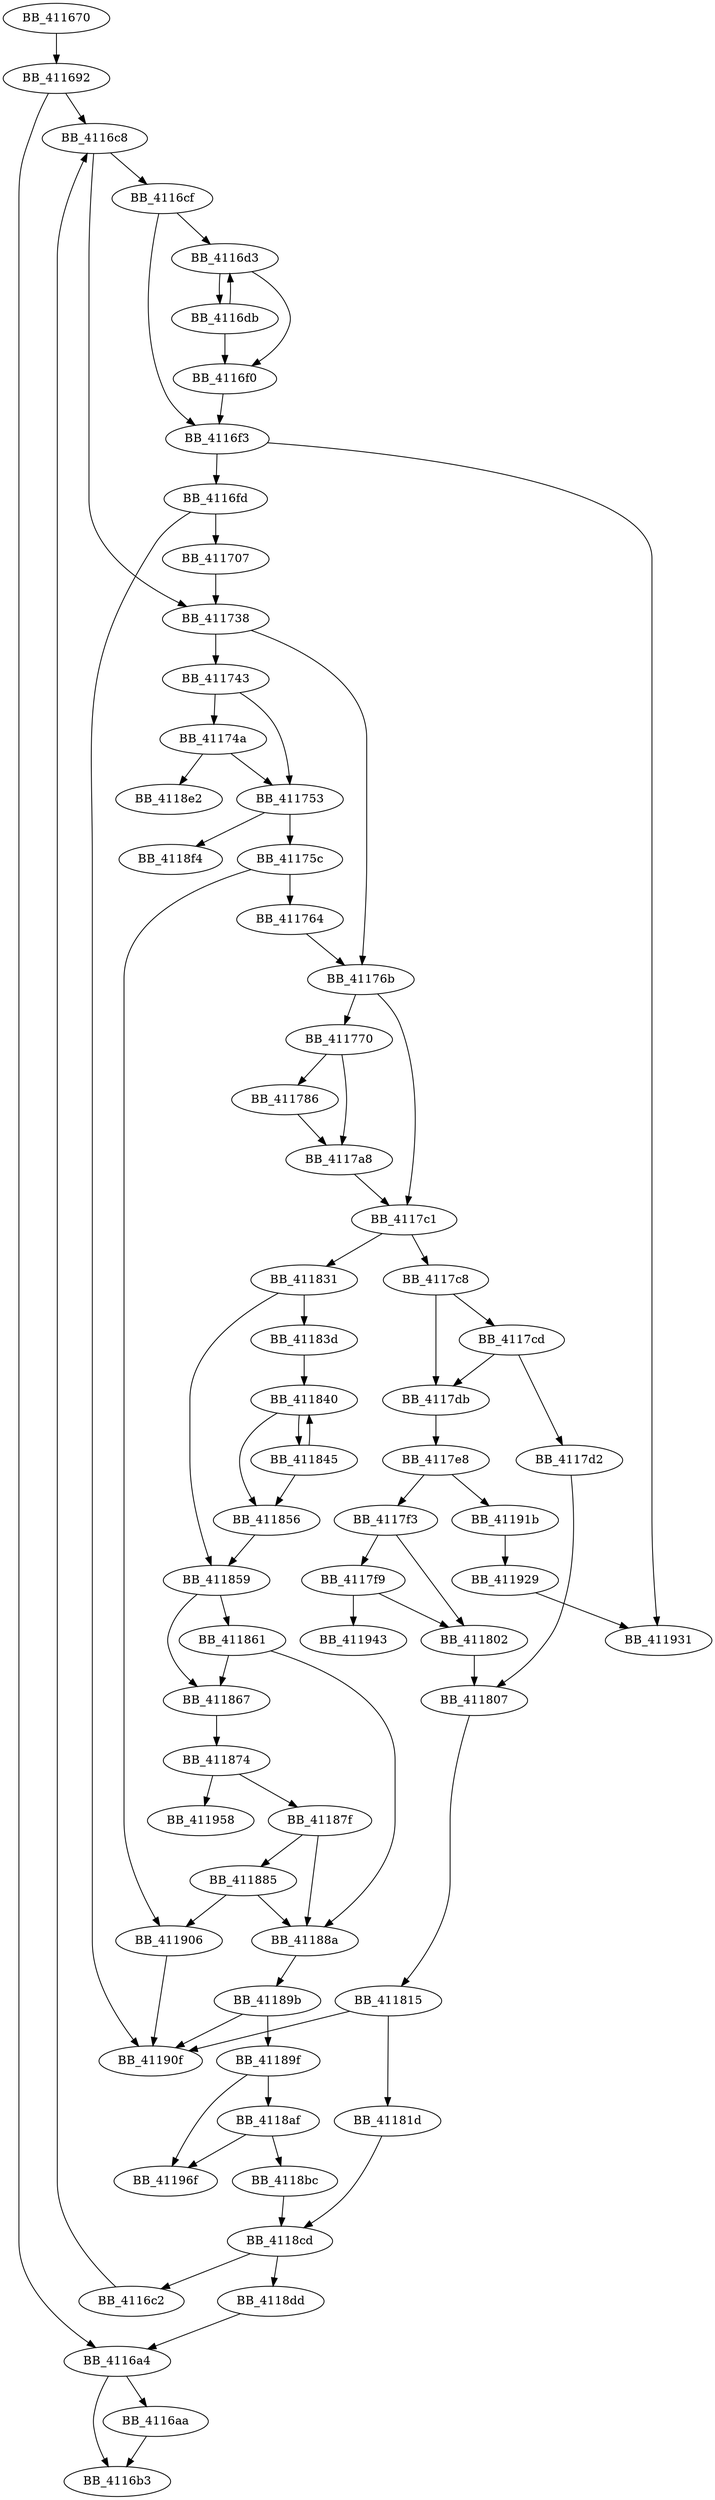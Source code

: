 DiGraph sub_411670{
BB_411670->BB_411692
BB_411692->BB_4116a4
BB_411692->BB_4116c8
BB_4116a4->BB_4116aa
BB_4116a4->BB_4116b3
BB_4116aa->BB_4116b3
BB_4116c2->BB_4116c8
BB_4116c8->BB_4116cf
BB_4116c8->BB_411738
BB_4116cf->BB_4116d3
BB_4116cf->BB_4116f3
BB_4116d3->BB_4116db
BB_4116d3->BB_4116f0
BB_4116db->BB_4116d3
BB_4116db->BB_4116f0
BB_4116f0->BB_4116f3
BB_4116f3->BB_4116fd
BB_4116f3->BB_411931
BB_4116fd->BB_411707
BB_4116fd->BB_41190f
BB_411707->BB_411738
BB_411738->BB_411743
BB_411738->BB_41176b
BB_411743->BB_41174a
BB_411743->BB_411753
BB_41174a->BB_411753
BB_41174a->BB_4118e2
BB_411753->BB_41175c
BB_411753->BB_4118f4
BB_41175c->BB_411764
BB_41175c->BB_411906
BB_411764->BB_41176b
BB_41176b->BB_411770
BB_41176b->BB_4117c1
BB_411770->BB_411786
BB_411770->BB_4117a8
BB_411786->BB_4117a8
BB_4117a8->BB_4117c1
BB_4117c1->BB_4117c8
BB_4117c1->BB_411831
BB_4117c8->BB_4117cd
BB_4117c8->BB_4117db
BB_4117cd->BB_4117d2
BB_4117cd->BB_4117db
BB_4117d2->BB_411807
BB_4117db->BB_4117e8
BB_4117e8->BB_4117f3
BB_4117e8->BB_41191b
BB_4117f3->BB_4117f9
BB_4117f3->BB_411802
BB_4117f9->BB_411802
BB_4117f9->BB_411943
BB_411802->BB_411807
BB_411807->BB_411815
BB_411815->BB_41181d
BB_411815->BB_41190f
BB_41181d->BB_4118cd
BB_411831->BB_41183d
BB_411831->BB_411859
BB_41183d->BB_411840
BB_411840->BB_411845
BB_411840->BB_411856
BB_411845->BB_411840
BB_411845->BB_411856
BB_411856->BB_411859
BB_411859->BB_411861
BB_411859->BB_411867
BB_411861->BB_411867
BB_411861->BB_41188a
BB_411867->BB_411874
BB_411874->BB_41187f
BB_411874->BB_411958
BB_41187f->BB_411885
BB_41187f->BB_41188a
BB_411885->BB_41188a
BB_411885->BB_411906
BB_41188a->BB_41189b
BB_41189b->BB_41189f
BB_41189b->BB_41190f
BB_41189f->BB_4118af
BB_41189f->BB_41196f
BB_4118af->BB_4118bc
BB_4118af->BB_41196f
BB_4118bc->BB_4118cd
BB_4118cd->BB_4116c2
BB_4118cd->BB_4118dd
BB_4118dd->BB_4116a4
BB_411906->BB_41190f
BB_41191b->BB_411929
BB_411929->BB_411931
}
